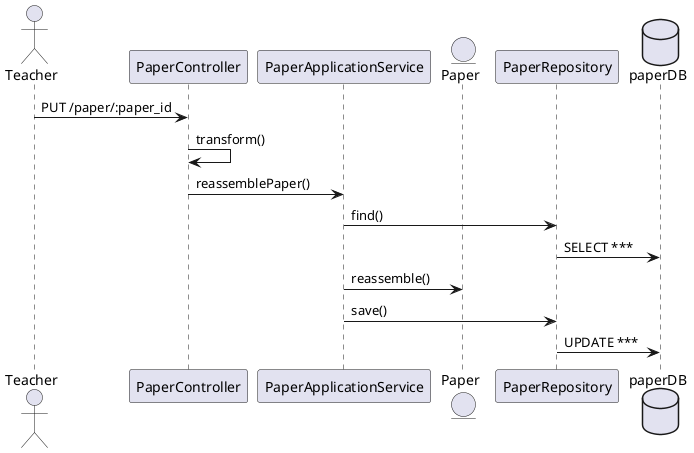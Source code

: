 @startuml
actor Teacher
Teacher -> PaperController : PUT /paper/:paper_id
PaperController -> PaperController: transform()
PaperController -> PaperApplicationService : reassemblePaper()
entity Paper
PaperApplicationService -> PaperRepository: find()
database paperDB
PaperRepository -> paperDB: SELECT ***
PaperApplicationService -> Paper : reassemble()
PaperApplicationService -> PaperRepository: save()

PaperRepository -> paperDB: UPDATE ***

@enduml